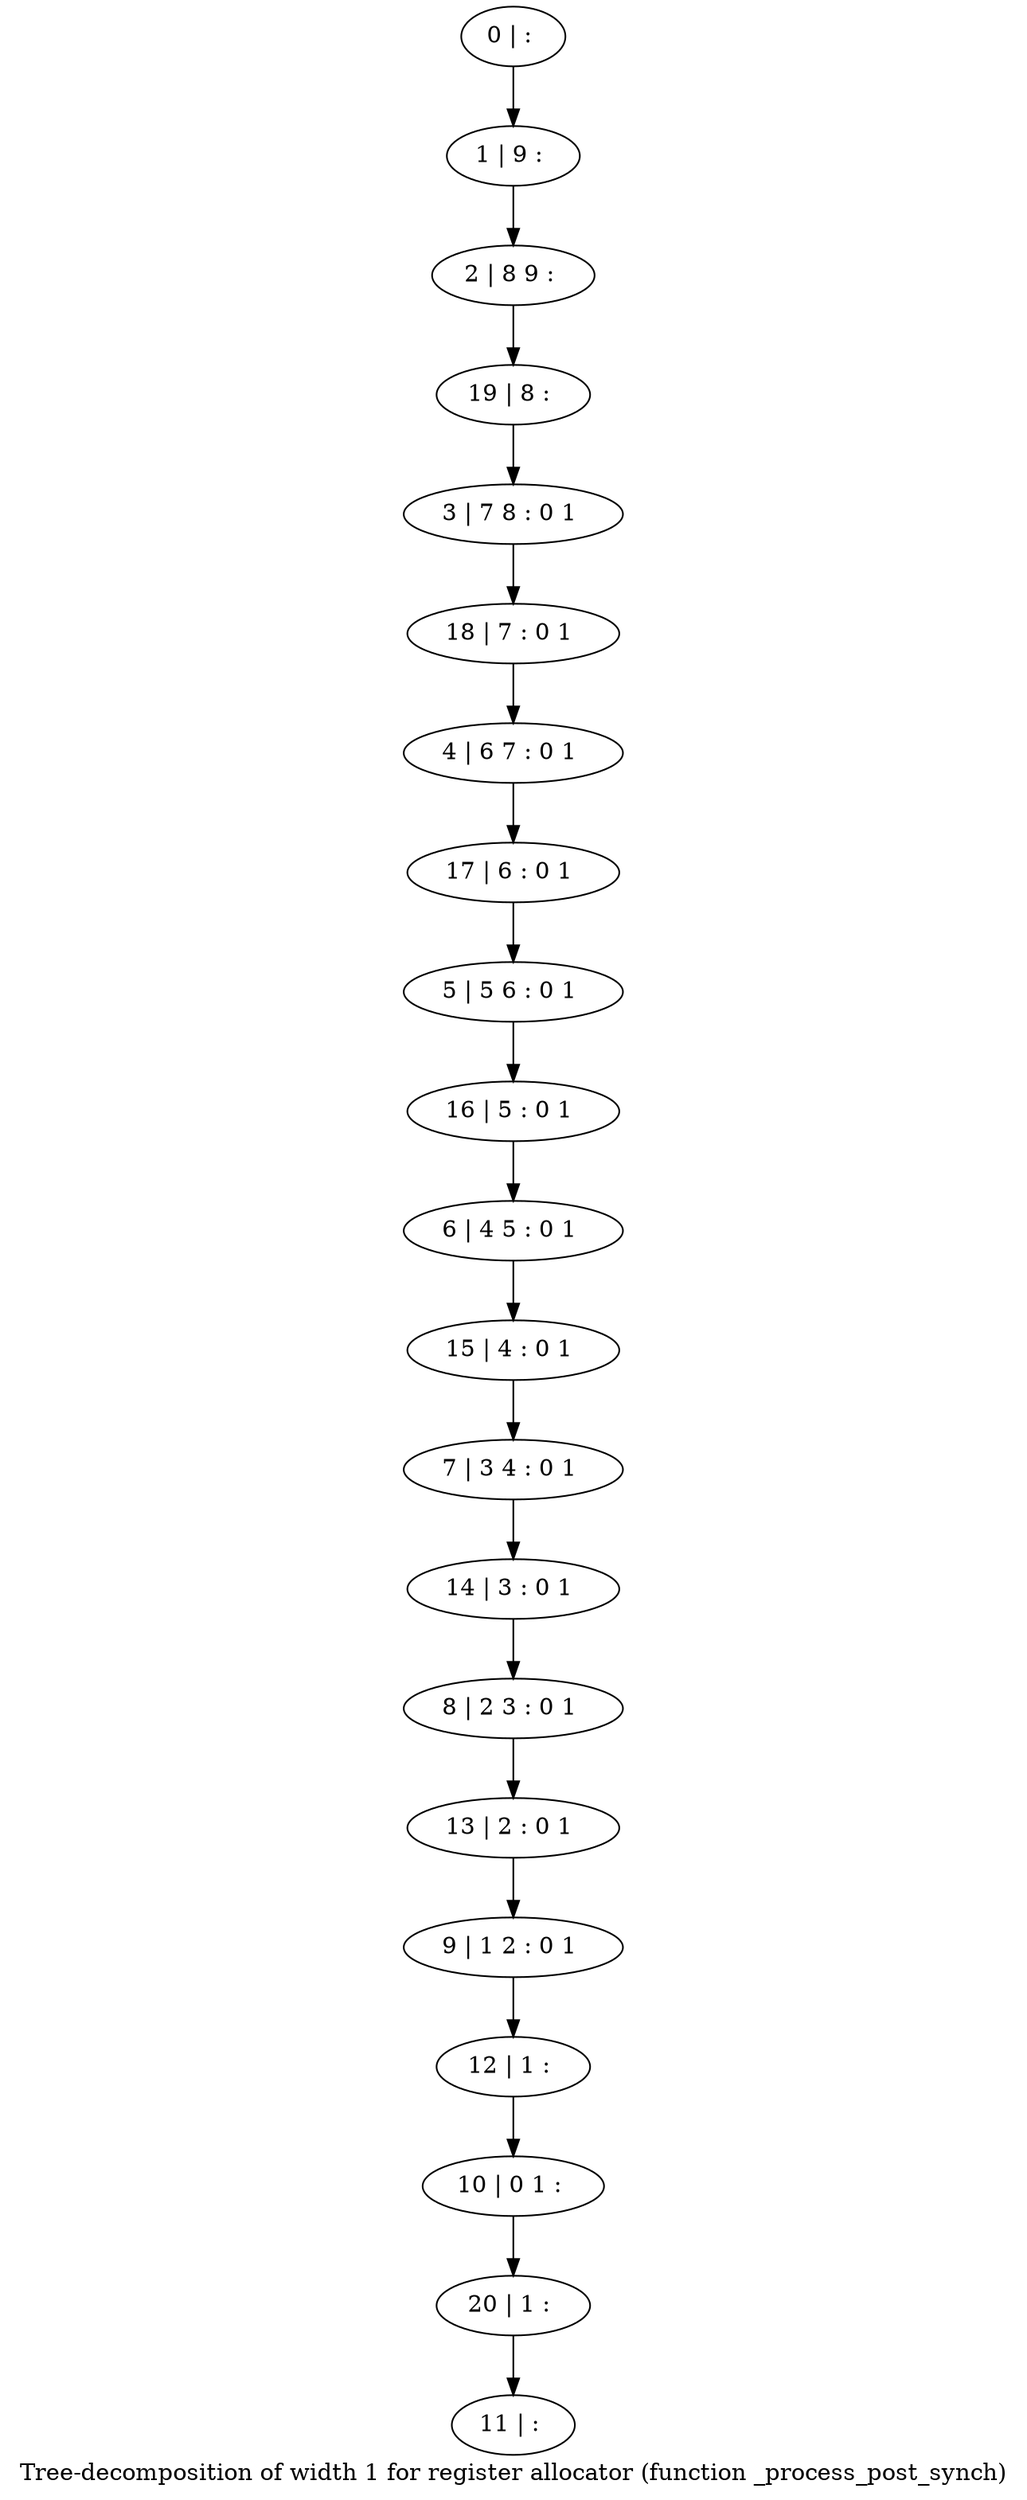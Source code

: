 digraph G {
graph [label="Tree-decomposition of width 1 for register allocator (function _process_post_synch)"]
0[label="0 | : "];
1[label="1 | 9 : "];
2[label="2 | 8 9 : "];
3[label="3 | 7 8 : 0 1 "];
4[label="4 | 6 7 : 0 1 "];
5[label="5 | 5 6 : 0 1 "];
6[label="6 | 4 5 : 0 1 "];
7[label="7 | 3 4 : 0 1 "];
8[label="8 | 2 3 : 0 1 "];
9[label="9 | 1 2 : 0 1 "];
10[label="10 | 0 1 : "];
11[label="11 | : "];
12[label="12 | 1 : "];
13[label="13 | 2 : 0 1 "];
14[label="14 | 3 : 0 1 "];
15[label="15 | 4 : 0 1 "];
16[label="16 | 5 : 0 1 "];
17[label="17 | 6 : 0 1 "];
18[label="18 | 7 : 0 1 "];
19[label="19 | 8 : "];
20[label="20 | 1 : "];
0->1 ;
1->2 ;
12->10 ;
9->12 ;
13->9 ;
8->13 ;
14->8 ;
7->14 ;
15->7 ;
6->15 ;
16->6 ;
5->16 ;
17->5 ;
4->17 ;
18->4 ;
3->18 ;
19->3 ;
2->19 ;
20->11 ;
10->20 ;
}
